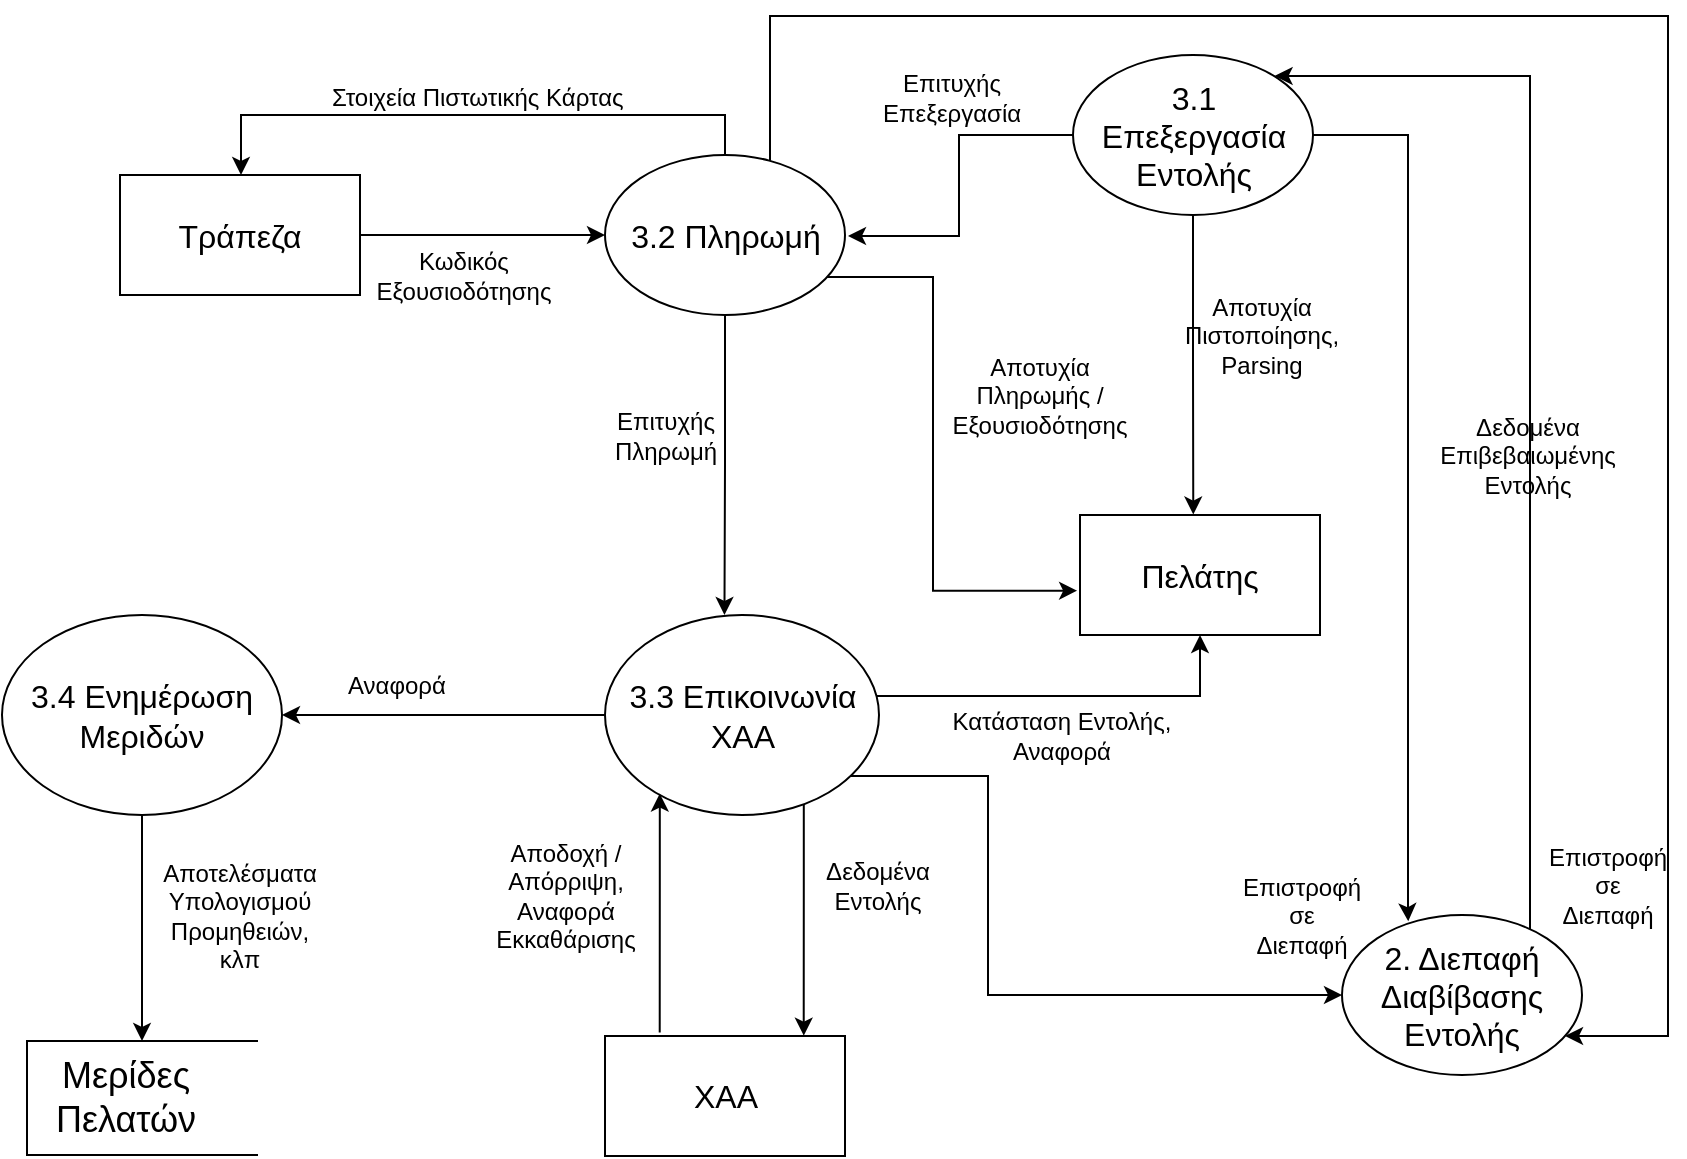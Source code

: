 <mxfile version="10.8.9" type="device"><diagram id="5hDE2YENWF5EzgXpUFWV" name="Page-1"><mxGraphModel dx="1254" dy="866" grid="1" gridSize="10" guides="1" tooltips="1" connect="1" arrows="1" fold="1" page="1" pageScale="1" pageWidth="850" pageHeight="1100" math="0" shadow="0"><root><mxCell id="0"/><mxCell id="1" parent="0"/><mxCell id="Og0-JUz22X_wpGwDdpdB-17" style="edgeStyle=orthogonalEdgeStyle;rounded=0;orthogonalLoop=1;jettySize=auto;html=1;entryX=0.472;entryY=-0.004;entryDx=0;entryDy=0;entryPerimeter=0;" edge="1" parent="1" source="Og0-JUz22X_wpGwDdpdB-1" target="Og0-JUz22X_wpGwDdpdB-11"><mxGeometry relative="1" as="geometry"><Array as="points"/></mxGeometry></mxCell><mxCell id="Og0-JUz22X_wpGwDdpdB-25" style="edgeStyle=orthogonalEdgeStyle;rounded=0;orthogonalLoop=1;jettySize=auto;html=1;" edge="1" parent="1" source="Og0-JUz22X_wpGwDdpdB-1"><mxGeometry relative="1" as="geometry"><mxPoint x="430" y="130" as="targetPoint"/><Array as="points"><mxPoint x="485.5" y="79.5"/><mxPoint x="485.5" y="130.5"/></Array></mxGeometry></mxCell><mxCell id="Og0-JUz22X_wpGwDdpdB-52" style="edgeStyle=orthogonalEdgeStyle;rounded=0;orthogonalLoop=1;jettySize=auto;html=1;entryX=0.276;entryY=0.039;entryDx=0;entryDy=0;entryPerimeter=0;" edge="1" parent="1" source="Og0-JUz22X_wpGwDdpdB-1" target="Og0-JUz22X_wpGwDdpdB-51"><mxGeometry relative="1" as="geometry"><mxPoint x="713" y="470" as="targetPoint"/><Array as="points"><mxPoint x="710" y="79"/><mxPoint x="710" y="470"/></Array></mxGeometry></mxCell><mxCell id="Og0-JUz22X_wpGwDdpdB-1" value="&lt;font size=&quot;3&quot;&gt;3.1 Επεξεργασία Εντολής&lt;/font&gt;" style="ellipse;whiteSpace=wrap;html=1;" vertex="1" parent="1"><mxGeometry x="542.5" y="39.5" width="120" height="80" as="geometry"/></mxCell><mxCell id="Og0-JUz22X_wpGwDdpdB-18" style="edgeStyle=orthogonalEdgeStyle;rounded=0;orthogonalLoop=1;jettySize=auto;html=1;entryX=-0.012;entryY=0.631;entryDx=0;entryDy=0;entryPerimeter=0;" edge="1" parent="1" source="Og0-JUz22X_wpGwDdpdB-2" target="Og0-JUz22X_wpGwDdpdB-11"><mxGeometry relative="1" as="geometry"><Array as="points"><mxPoint x="472.5" y="150.5"/><mxPoint x="472.5" y="307.5"/></Array></mxGeometry></mxCell><mxCell id="Og0-JUz22X_wpGwDdpdB-19" style="edgeStyle=orthogonalEdgeStyle;rounded=0;orthogonalLoop=1;jettySize=auto;html=1;" edge="1" parent="1" source="Og0-JUz22X_wpGwDdpdB-2" target="Og0-JUz22X_wpGwDdpdB-16"><mxGeometry relative="1" as="geometry"><Array as="points"><mxPoint x="368.5" y="69.5"/><mxPoint x="126.5" y="69.5"/></Array></mxGeometry></mxCell><mxCell id="Og0-JUz22X_wpGwDdpdB-26" style="edgeStyle=orthogonalEdgeStyle;rounded=0;orthogonalLoop=1;jettySize=auto;html=1;entryX=0.436;entryY=0;entryDx=0;entryDy=0;entryPerimeter=0;" edge="1" parent="1" source="Og0-JUz22X_wpGwDdpdB-2" target="Og0-JUz22X_wpGwDdpdB-3"><mxGeometry relative="1" as="geometry"/></mxCell><mxCell id="Og0-JUz22X_wpGwDdpdB-67" style="edgeStyle=orthogonalEdgeStyle;rounded=0;orthogonalLoop=1;jettySize=auto;html=1;" edge="1" parent="1" source="Og0-JUz22X_wpGwDdpdB-2" target="Og0-JUz22X_wpGwDdpdB-51"><mxGeometry relative="1" as="geometry"><mxPoint x="791" y="529" as="targetPoint"/><Array as="points"><mxPoint x="391" y="20"/><mxPoint x="840" y="20"/><mxPoint x="840" y="530"/></Array></mxGeometry></mxCell><mxCell id="Og0-JUz22X_wpGwDdpdB-2" value="&lt;font size=&quot;3&quot;&gt;3.2 Πληρωμή&lt;/font&gt;" style="ellipse;whiteSpace=wrap;html=1;" vertex="1" parent="1"><mxGeometry x="308.5" y="89.5" width="120" height="80" as="geometry"/></mxCell><mxCell id="Og0-JUz22X_wpGwDdpdB-28" style="edgeStyle=orthogonalEdgeStyle;rounded=0;orthogonalLoop=1;jettySize=auto;html=1;" edge="1" parent="1" source="Og0-JUz22X_wpGwDdpdB-3" target="Og0-JUz22X_wpGwDdpdB-8"><mxGeometry relative="1" as="geometry"/></mxCell><mxCell id="Og0-JUz22X_wpGwDdpdB-29" style="edgeStyle=orthogonalEdgeStyle;rounded=0;orthogonalLoop=1;jettySize=auto;html=1;entryX=0.5;entryY=1;entryDx=0;entryDy=0;" edge="1" parent="1" source="Og0-JUz22X_wpGwDdpdB-3" target="Og0-JUz22X_wpGwDdpdB-11"><mxGeometry relative="1" as="geometry"><Array as="points"><mxPoint x="606" y="360"/></Array></mxGeometry></mxCell><mxCell id="Og0-JUz22X_wpGwDdpdB-32" style="edgeStyle=orthogonalEdgeStyle;rounded=0;orthogonalLoop=1;jettySize=auto;html=1;entryX=0.828;entryY=-0.003;entryDx=0;entryDy=0;entryPerimeter=0;" edge="1" parent="1" source="Og0-JUz22X_wpGwDdpdB-3" target="Og0-JUz22X_wpGwDdpdB-30"><mxGeometry relative="1" as="geometry"><mxPoint x="407" y="479.5" as="targetPoint"/><Array as="points"><mxPoint x="408" y="454.5"/></Array></mxGeometry></mxCell><mxCell id="Og0-JUz22X_wpGwDdpdB-53" style="edgeStyle=orthogonalEdgeStyle;rounded=0;orthogonalLoop=1;jettySize=auto;html=1;entryX=0;entryY=0.5;entryDx=0;entryDy=0;" edge="1" parent="1" source="Og0-JUz22X_wpGwDdpdB-3" target="Og0-JUz22X_wpGwDdpdB-51"><mxGeometry relative="1" as="geometry"><Array as="points"><mxPoint x="500" y="400"/><mxPoint x="500" y="510"/></Array></mxGeometry></mxCell><mxCell id="Og0-JUz22X_wpGwDdpdB-3" value="&lt;font size=&quot;3&quot;&gt;3.3 Επικοινωνία ΧΑΑ&lt;/font&gt;" style="ellipse;whiteSpace=wrap;html=1;" vertex="1" parent="1"><mxGeometry x="308.5" y="319.5" width="137" height="100" as="geometry"/></mxCell><mxCell id="Og0-JUz22X_wpGwDdpdB-63" style="edgeStyle=orthogonalEdgeStyle;rounded=0;orthogonalLoop=1;jettySize=auto;html=1;entryX=0;entryY=0.5;entryDx=0;entryDy=0;" edge="1" parent="1" source="Og0-JUz22X_wpGwDdpdB-8" target="Og0-JUz22X_wpGwDdpdB-61"><mxGeometry relative="1" as="geometry"/></mxCell><mxCell id="Og0-JUz22X_wpGwDdpdB-8" value="&lt;font size=&quot;3&quot;&gt;3.4 Ενημέρωση Μεριδών&lt;/font&gt;" style="ellipse;whiteSpace=wrap;html=1;" vertex="1" parent="1"><mxGeometry x="7" y="319.5" width="140" height="100" as="geometry"/></mxCell><mxCell id="Og0-JUz22X_wpGwDdpdB-11" value="&lt;font size=&quot;3&quot;&gt;Πελάτης&lt;/font&gt;" style="rounded=0;whiteSpace=wrap;html=1;" vertex="1" parent="1"><mxGeometry x="546" y="269.5" width="120" height="60" as="geometry"/></mxCell><mxCell id="Og0-JUz22X_wpGwDdpdB-23" style="edgeStyle=orthogonalEdgeStyle;rounded=0;orthogonalLoop=1;jettySize=auto;html=1;entryX=0;entryY=0.5;entryDx=0;entryDy=0;" edge="1" parent="1" source="Og0-JUz22X_wpGwDdpdB-16" target="Og0-JUz22X_wpGwDdpdB-2"><mxGeometry relative="1" as="geometry"/></mxCell><mxCell id="Og0-JUz22X_wpGwDdpdB-16" value="&lt;font size=&quot;3&quot;&gt;Τράπεζα&lt;/font&gt;" style="rounded=0;whiteSpace=wrap;html=1;" vertex="1" parent="1"><mxGeometry x="66" y="99.5" width="120" height="60" as="geometry"/></mxCell><mxCell id="Og0-JUz22X_wpGwDdpdB-31" style="edgeStyle=orthogonalEdgeStyle;rounded=0;orthogonalLoop=1;jettySize=auto;html=1;exitX=0.228;exitY=-0.03;exitDx=0;exitDy=0;exitPerimeter=0;entryX=0.2;entryY=0.893;entryDx=0;entryDy=0;entryPerimeter=0;" edge="1" parent="1" source="Og0-JUz22X_wpGwDdpdB-30" target="Og0-JUz22X_wpGwDdpdB-3"><mxGeometry relative="1" as="geometry"><mxPoint x="336" y="411.5" as="targetPoint"/><Array as="points"><mxPoint x="336" y="454.5"/></Array></mxGeometry></mxCell><mxCell id="Og0-JUz22X_wpGwDdpdB-30" value="&lt;font size=&quot;3&quot;&gt;ΧΑΑ&lt;/font&gt;" style="rounded=0;whiteSpace=wrap;html=1;" vertex="1" parent="1"><mxGeometry x="308.5" y="530" width="120" height="60" as="geometry"/></mxCell><mxCell id="Og0-JUz22X_wpGwDdpdB-33" value="Στοιχεία Πιστωτικής Κάρτας&lt;br&gt;" style="text;html=1;resizable=0;points=[];autosize=1;align=left;verticalAlign=top;spacingTop=-4;" vertex="1" parent="1"><mxGeometry x="170" y="50.5" width="160" height="20" as="geometry"/></mxCell><mxCell id="Og0-JUz22X_wpGwDdpdB-35" value="Κωδικός Εξουσιοδότησης" style="text;html=1;strokeColor=none;fillColor=none;align=center;verticalAlign=middle;whiteSpace=wrap;rounded=0;" vertex="1" parent="1"><mxGeometry x="218" y="139.5" width="40" height="20" as="geometry"/></mxCell><mxCell id="Og0-JUz22X_wpGwDdpdB-39" value="Αναφορά" style="text;html=1;resizable=0;points=[];autosize=1;align=left;verticalAlign=top;spacingTop=-4;" vertex="1" parent="1"><mxGeometry x="178" y="344.5" width="60" height="20" as="geometry"/></mxCell><mxCell id="Og0-JUz22X_wpGwDdpdB-40" value="Αποδοχή / Απόρριψη, Αναφορά Εκκαθάρισης" style="text;html=1;strokeColor=none;fillColor=none;align=center;verticalAlign=middle;whiteSpace=wrap;rounded=0;" vertex="1" parent="1"><mxGeometry x="268.5" y="449.5" width="40" height="20" as="geometry"/></mxCell><mxCell id="Og0-JUz22X_wpGwDdpdB-41" value="Δεδομένα Εντολής" style="text;html=1;strokeColor=none;fillColor=none;align=center;verticalAlign=middle;whiteSpace=wrap;rounded=0;" vertex="1" parent="1"><mxGeometry x="424.5" y="444.5" width="40" height="20" as="geometry"/></mxCell><mxCell id="Og0-JUz22X_wpGwDdpdB-43" value="Κατάσταση Εντολής, Αναφορά" style="text;html=1;strokeColor=none;fillColor=none;align=center;verticalAlign=middle;whiteSpace=wrap;rounded=0;" vertex="1" parent="1"><mxGeometry x="476.5" y="370" width="120" height="20" as="geometry"/></mxCell><mxCell id="Og0-JUz22X_wpGwDdpdB-45" value="Επιτυχής Επεξεργασία" style="text;html=1;strokeColor=none;fillColor=none;align=center;verticalAlign=middle;whiteSpace=wrap;rounded=0;" vertex="1" parent="1"><mxGeometry x="461.5" y="50.5" width="40" height="20" as="geometry"/></mxCell><mxCell id="Og0-JUz22X_wpGwDdpdB-46" value="Αποτυχία Πιστοποίησης, Parsing" style="text;html=1;strokeColor=none;fillColor=none;align=center;verticalAlign=middle;whiteSpace=wrap;rounded=0;" vertex="1" parent="1"><mxGeometry x="617" y="169.5" width="40" height="20" as="geometry"/></mxCell><mxCell id="Og0-JUz22X_wpGwDdpdB-47" value="Αποτυχία Πληρωμής / Εξουσιοδότησης" style="text;html=1;strokeColor=none;fillColor=none;align=center;verticalAlign=middle;whiteSpace=wrap;rounded=0;" vertex="1" parent="1"><mxGeometry x="506" y="199.5" width="40" height="20" as="geometry"/></mxCell><mxCell id="Og0-JUz22X_wpGwDdpdB-50" value="Επιτυχής Πληρωμή" style="text;html=1;strokeColor=none;fillColor=none;align=center;verticalAlign=middle;whiteSpace=wrap;rounded=0;" vertex="1" parent="1"><mxGeometry x="319" y="219.5" width="40" height="20" as="geometry"/></mxCell><mxCell id="Og0-JUz22X_wpGwDdpdB-56" style="edgeStyle=orthogonalEdgeStyle;rounded=0;orthogonalLoop=1;jettySize=auto;html=1;entryX=0.84;entryY=0.131;entryDx=0;entryDy=0;entryPerimeter=0;" edge="1" parent="1" source="Og0-JUz22X_wpGwDdpdB-51" target="Og0-JUz22X_wpGwDdpdB-1"><mxGeometry relative="1" as="geometry"><Array as="points"><mxPoint x="771" y="50"/></Array></mxGeometry></mxCell><mxCell id="Og0-JUz22X_wpGwDdpdB-51" value="&lt;font size=&quot;3&quot;&gt;2. Διεπαφή Διαβίβασης Εντολής&lt;/font&gt;" style="ellipse;whiteSpace=wrap;html=1;" vertex="1" parent="1"><mxGeometry x="677" y="469.5" width="120" height="80" as="geometry"/></mxCell><mxCell id="Og0-JUz22X_wpGwDdpdB-58" value="Δεδομένα Επιβεβαιωμένης Εντολής" style="text;html=1;strokeColor=none;fillColor=none;align=center;verticalAlign=middle;whiteSpace=wrap;rounded=0;" vertex="1" parent="1"><mxGeometry x="750" y="229.5" width="40" height="20" as="geometry"/></mxCell><mxCell id="Og0-JUz22X_wpGwDdpdB-60" value="Επιστροφή σε Διεπαφή" style="text;html=1;strokeColor=none;fillColor=none;align=center;verticalAlign=middle;whiteSpace=wrap;rounded=0;" vertex="1" parent="1"><mxGeometry x="637" y="459.5" width="40" height="20" as="geometry"/></mxCell><mxCell id="Og0-JUz22X_wpGwDdpdB-61" value="" style="shape=partialRectangle;whiteSpace=wrap;html=1;bottom=1;right=1;left=1;top=0;fillColor=none;routingCenterX=-0.5;rotation=90;" vertex="1" parent="1"><mxGeometry x="48.5" y="503.5" width="57" height="115" as="geometry"/></mxCell><mxCell id="Og0-JUz22X_wpGwDdpdB-62" value="&lt;font style=&quot;font-size: 18px&quot;&gt;Μερίδες Πελατών&lt;/font&gt;" style="text;html=1;strokeColor=none;fillColor=none;align=center;verticalAlign=middle;whiteSpace=wrap;rounded=0;" vertex="1" parent="1"><mxGeometry x="48.5" y="551" width="40" height="20" as="geometry"/></mxCell><mxCell id="Og0-JUz22X_wpGwDdpdB-64" value="Αποτελέσματα Υπολογισμού Προμηθειών, κλπ" style="text;html=1;strokeColor=none;fillColor=none;align=center;verticalAlign=middle;whiteSpace=wrap;rounded=0;" vertex="1" parent="1"><mxGeometry x="105.5" y="459.5" width="40" height="20" as="geometry"/></mxCell><mxCell id="Og0-JUz22X_wpGwDdpdB-68" value="Επιστροφή σε Διεπαφή" style="text;html=1;strokeColor=none;fillColor=none;align=center;verticalAlign=middle;whiteSpace=wrap;rounded=0;" vertex="1" parent="1"><mxGeometry x="790" y="444.5" width="40" height="20" as="geometry"/></mxCell></root></mxGraphModel></diagram></mxfile>